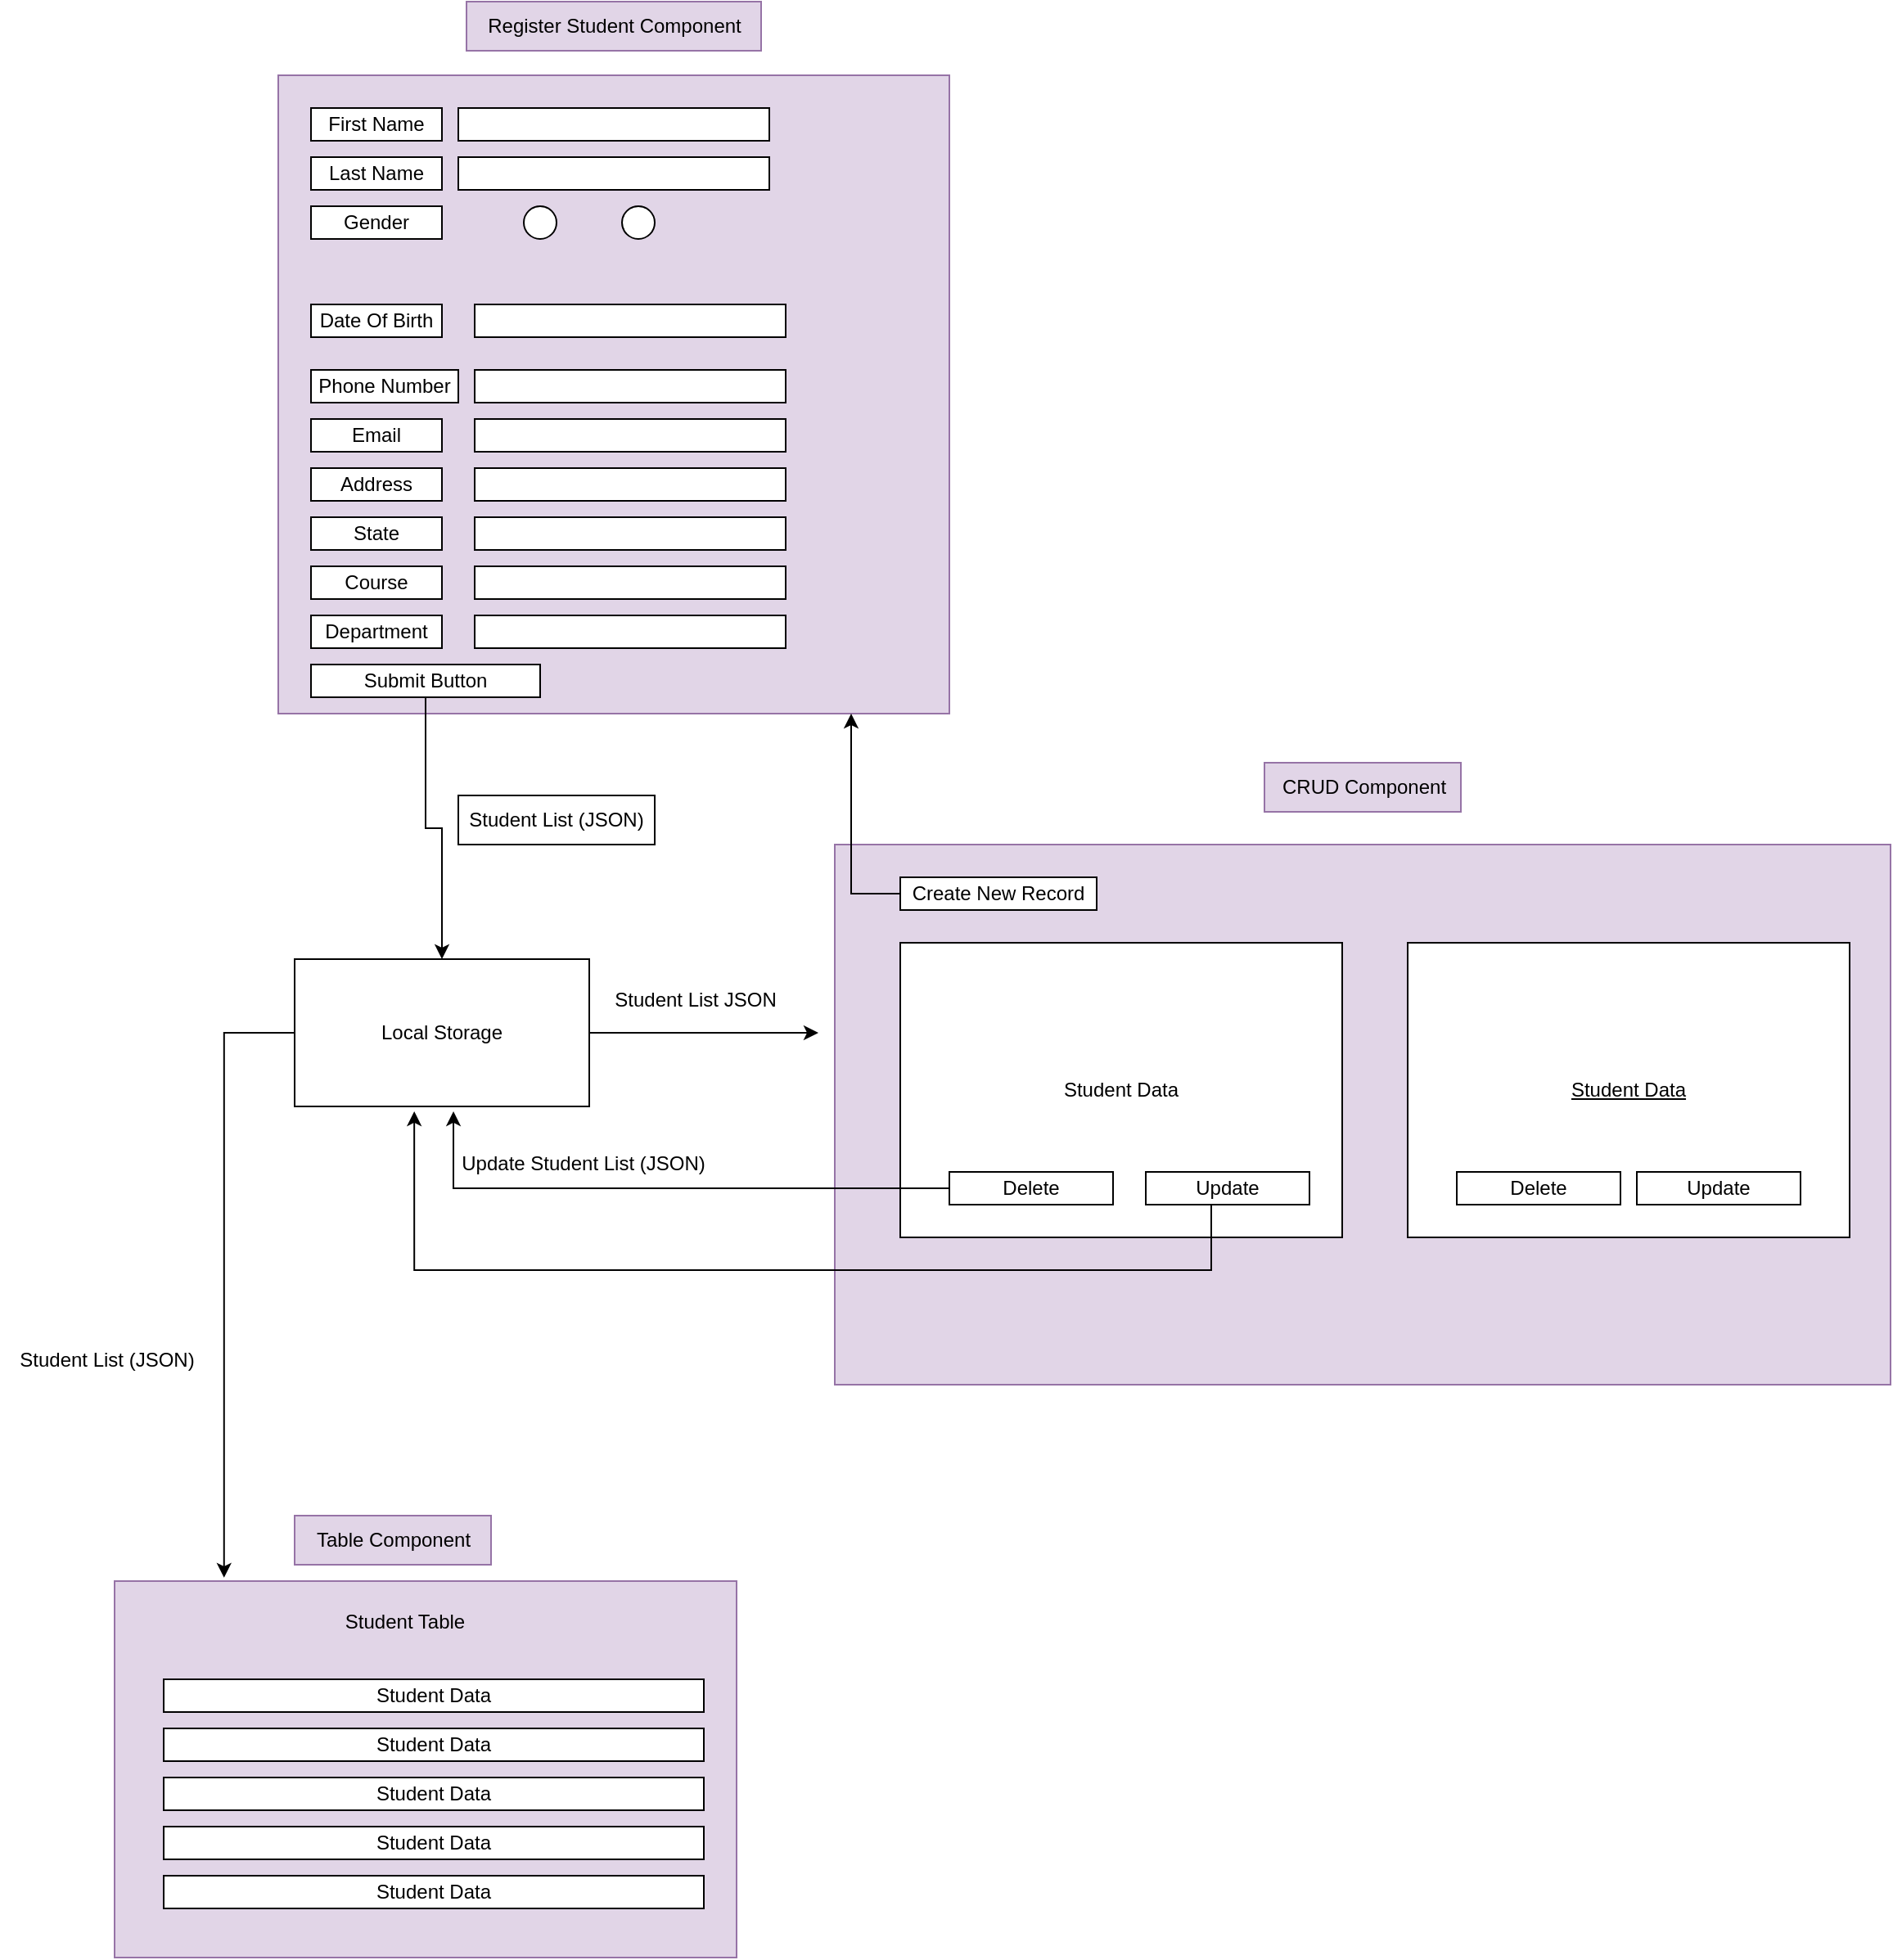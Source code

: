 <mxfile version="20.8.16" type="device"><diagram name="Page-1" id="-xqN1PRCKFjB_trgAAUc"><mxGraphModel dx="2182" dy="606" grid="1" gridSize="10" guides="1" tooltips="1" connect="1" arrows="1" fold="1" page="1" pageScale="1" pageWidth="850" pageHeight="1100" math="0" shadow="0"><root><mxCell id="0"/><mxCell id="1" parent="0"/><mxCell id="BncFJyvL6VB4db1UST1x-1" value="" style="rounded=0;whiteSpace=wrap;html=1;fillColor=#e1d5e7;strokeColor=#9673a6;" parent="1" vertex="1"><mxGeometry x="80" y="70" width="410" height="390" as="geometry"/></mxCell><mxCell id="BncFJyvL6VB4db1UST1x-2" value="First Name" style="rounded=0;whiteSpace=wrap;html=1;" parent="1" vertex="1"><mxGeometry x="100" y="90" width="80" height="20" as="geometry"/></mxCell><mxCell id="BncFJyvL6VB4db1UST1x-3" value="" style="rounded=0;whiteSpace=wrap;html=1;" parent="1" vertex="1"><mxGeometry x="190" y="90" width="190" height="20" as="geometry"/></mxCell><mxCell id="BncFJyvL6VB4db1UST1x-4" value="Last Name" style="rounded=0;whiteSpace=wrap;html=1;" parent="1" vertex="1"><mxGeometry x="100" y="120" width="80" height="20" as="geometry"/></mxCell><mxCell id="BncFJyvL6VB4db1UST1x-5" value="" style="rounded=0;whiteSpace=wrap;html=1;" parent="1" vertex="1"><mxGeometry x="190" y="120" width="190" height="20" as="geometry"/></mxCell><mxCell id="BncFJyvL6VB4db1UST1x-6" value="Gender" style="rounded=0;whiteSpace=wrap;html=1;" parent="1" vertex="1"><mxGeometry x="100" y="150" width="80" height="20" as="geometry"/></mxCell><mxCell id="BncFJyvL6VB4db1UST1x-7" value="" style="ellipse;whiteSpace=wrap;html=1;aspect=fixed;" parent="1" vertex="1"><mxGeometry x="290" y="150" width="20" height="20" as="geometry"/></mxCell><mxCell id="BncFJyvL6VB4db1UST1x-8" value="" style="ellipse;whiteSpace=wrap;html=1;aspect=fixed;" parent="1" vertex="1"><mxGeometry x="230" y="150" width="20" height="20" as="geometry"/></mxCell><mxCell id="BncFJyvL6VB4db1UST1x-9" value="Date Of Birth" style="rounded=0;whiteSpace=wrap;html=1;" parent="1" vertex="1"><mxGeometry x="100" y="210" width="80" height="20" as="geometry"/></mxCell><mxCell id="BncFJyvL6VB4db1UST1x-10" value="" style="rounded=0;whiteSpace=wrap;html=1;" parent="1" vertex="1"><mxGeometry x="200" y="210" width="190" height="20" as="geometry"/></mxCell><mxCell id="BncFJyvL6VB4db1UST1x-17" value="Phone Number" style="rounded=0;whiteSpace=wrap;html=1;" parent="1" vertex="1"><mxGeometry x="100" y="250" width="90" height="20" as="geometry"/></mxCell><mxCell id="BncFJyvL6VB4db1UST1x-18" value="Email" style="rounded=0;whiteSpace=wrap;html=1;" parent="1" vertex="1"><mxGeometry x="100" y="280" width="80" height="20" as="geometry"/></mxCell><mxCell id="BncFJyvL6VB4db1UST1x-19" value="Address" style="rounded=0;whiteSpace=wrap;html=1;" parent="1" vertex="1"><mxGeometry x="100" y="310" width="80" height="20" as="geometry"/></mxCell><mxCell id="BncFJyvL6VB4db1UST1x-21" value="" style="rounded=0;whiteSpace=wrap;html=1;" parent="1" vertex="1"><mxGeometry x="200" y="250" width="190" height="20" as="geometry"/></mxCell><mxCell id="BncFJyvL6VB4db1UST1x-23" value="" style="rounded=0;whiteSpace=wrap;html=1;" parent="1" vertex="1"><mxGeometry x="200" y="280" width="190" height="20" as="geometry"/></mxCell><mxCell id="BncFJyvL6VB4db1UST1x-26" value="" style="rounded=0;whiteSpace=wrap;html=1;" parent="1" vertex="1"><mxGeometry x="200" y="310" width="190" height="20" as="geometry"/></mxCell><mxCell id="BncFJyvL6VB4db1UST1x-28" value="State" style="rounded=0;whiteSpace=wrap;html=1;" parent="1" vertex="1"><mxGeometry x="100" y="340" width="80" height="20" as="geometry"/></mxCell><mxCell id="BncFJyvL6VB4db1UST1x-29" value="Course" style="rounded=0;whiteSpace=wrap;html=1;" parent="1" vertex="1"><mxGeometry x="100" y="370" width="80" height="20" as="geometry"/></mxCell><mxCell id="BncFJyvL6VB4db1UST1x-30" value="Department" style="rounded=0;whiteSpace=wrap;html=1;" parent="1" vertex="1"><mxGeometry x="100" y="400" width="80" height="20" as="geometry"/></mxCell><mxCell id="BncFJyvL6VB4db1UST1x-32" value="" style="rounded=0;whiteSpace=wrap;html=1;" parent="1" vertex="1"><mxGeometry x="200" y="340" width="190" height="20" as="geometry"/></mxCell><mxCell id="BncFJyvL6VB4db1UST1x-33" value="" style="rounded=0;whiteSpace=wrap;html=1;" parent="1" vertex="1"><mxGeometry x="200" y="370" width="190" height="20" as="geometry"/></mxCell><mxCell id="BncFJyvL6VB4db1UST1x-34" value="" style="rounded=0;whiteSpace=wrap;html=1;" parent="1" vertex="1"><mxGeometry x="200" y="400" width="190" height="20" as="geometry"/></mxCell><mxCell id="BncFJyvL6VB4db1UST1x-37" style="edgeStyle=orthogonalEdgeStyle;rounded=0;orthogonalLoop=1;jettySize=auto;html=1;entryX=0.5;entryY=0;entryDx=0;entryDy=0;" parent="1" source="BncFJyvL6VB4db1UST1x-35" target="BncFJyvL6VB4db1UST1x-36" edge="1"><mxGeometry relative="1" as="geometry"><mxPoint x="730" y="240" as="targetPoint"/></mxGeometry></mxCell><mxCell id="BncFJyvL6VB4db1UST1x-35" value="Submit Button" style="rounded=0;whiteSpace=wrap;html=1;" parent="1" vertex="1"><mxGeometry x="100" y="430" width="140" height="20" as="geometry"/></mxCell><mxCell id="BncFJyvL6VB4db1UST1x-64" style="edgeStyle=orthogonalEdgeStyle;rounded=0;orthogonalLoop=1;jettySize=auto;html=1;entryX=0.176;entryY=-0.009;entryDx=0;entryDy=0;entryPerimeter=0;exitX=0;exitY=0.5;exitDx=0;exitDy=0;" parent="1" source="BncFJyvL6VB4db1UST1x-36" target="BncFJyvL6VB4db1UST1x-62" edge="1"><mxGeometry relative="1" as="geometry"><mxPoint x="50" y="950" as="targetPoint"/></mxGeometry></mxCell><mxCell id="BncFJyvL6VB4db1UST1x-77" style="edgeStyle=orthogonalEdgeStyle;rounded=0;orthogonalLoop=1;jettySize=auto;html=1;" parent="1" source="BncFJyvL6VB4db1UST1x-36" edge="1"><mxGeometry relative="1" as="geometry"><mxPoint x="410" y="655" as="targetPoint"/></mxGeometry></mxCell><mxCell id="BncFJyvL6VB4db1UST1x-36" value="Local Storage" style="rounded=0;whiteSpace=wrap;html=1;" parent="1" vertex="1"><mxGeometry x="90" y="610" width="180" height="90" as="geometry"/></mxCell><mxCell id="BncFJyvL6VB4db1UST1x-38" value="Student List (JSON)" style="rounded=0;whiteSpace=wrap;html=1;" parent="1" vertex="1"><mxGeometry x="190" y="510" width="120" height="30" as="geometry"/></mxCell><mxCell id="BncFJyvL6VB4db1UST1x-39" value="" style="rounded=0;whiteSpace=wrap;html=1;fillColor=#e1d5e7;strokeColor=#9673a6;" parent="1" vertex="1"><mxGeometry x="420" y="540" width="645" height="330" as="geometry"/></mxCell><mxCell id="BncFJyvL6VB4db1UST1x-41" style="edgeStyle=orthogonalEdgeStyle;rounded=0;orthogonalLoop=1;jettySize=auto;html=1;" parent="1" source="BncFJyvL6VB4db1UST1x-40" target="BncFJyvL6VB4db1UST1x-1" edge="1"><mxGeometry relative="1" as="geometry"><mxPoint x="500" y="280" as="targetPoint"/><Array as="points"><mxPoint x="430" y="470"/><mxPoint x="430" y="470"/></Array></mxGeometry></mxCell><mxCell id="BncFJyvL6VB4db1UST1x-40" value="Create New Record" style="rounded=0;whiteSpace=wrap;html=1;" parent="1" vertex="1"><mxGeometry x="460" y="560" width="120" height="20" as="geometry"/></mxCell><mxCell id="BncFJyvL6VB4db1UST1x-42" value="Student Data" style="rounded=0;whiteSpace=wrap;html=1;" parent="1" vertex="1"><mxGeometry x="460" y="600" width="270" height="180" as="geometry"/></mxCell><mxCell id="BncFJyvL6VB4db1UST1x-44" value="Student Data" style="rounded=0;whiteSpace=wrap;html=1;fontStyle=4" parent="1" vertex="1"><mxGeometry x="770" y="600" width="270" height="180" as="geometry"/></mxCell><mxCell id="BncFJyvL6VB4db1UST1x-59" style="edgeStyle=orthogonalEdgeStyle;rounded=0;orthogonalLoop=1;jettySize=auto;html=1;entryX=0.539;entryY=1.033;entryDx=0;entryDy=0;entryPerimeter=0;" parent="1" source="BncFJyvL6VB4db1UST1x-46" target="BncFJyvL6VB4db1UST1x-36" edge="1"><mxGeometry relative="1" as="geometry"/></mxCell><mxCell id="BncFJyvL6VB4db1UST1x-46" value="Delete" style="rounded=0;whiteSpace=wrap;html=1;" parent="1" vertex="1"><mxGeometry x="490" y="740" width="100" height="20" as="geometry"/></mxCell><mxCell id="BncFJyvL6VB4db1UST1x-61" style="edgeStyle=orthogonalEdgeStyle;rounded=0;orthogonalLoop=1;jettySize=auto;html=1;exitX=0.5;exitY=1;exitDx=0;exitDy=0;entryX=0.406;entryY=1.033;entryDx=0;entryDy=0;entryPerimeter=0;" parent="1" source="BncFJyvL6VB4db1UST1x-47" target="BncFJyvL6VB4db1UST1x-36" edge="1"><mxGeometry relative="1" as="geometry"><mxPoint x="130" y="720" as="targetPoint"/><Array as="points"><mxPoint x="650" y="760"/><mxPoint x="650" y="800"/><mxPoint x="163" y="800"/></Array></mxGeometry></mxCell><mxCell id="BncFJyvL6VB4db1UST1x-47" value="Update" style="rounded=0;whiteSpace=wrap;html=1;" parent="1" vertex="1"><mxGeometry x="610" y="740" width="100" height="20" as="geometry"/></mxCell><mxCell id="BncFJyvL6VB4db1UST1x-49" value="Delete" style="rounded=0;whiteSpace=wrap;html=1;" parent="1" vertex="1"><mxGeometry x="800" y="740" width="100" height="20" as="geometry"/></mxCell><mxCell id="BncFJyvL6VB4db1UST1x-50" value="Update" style="rounded=0;whiteSpace=wrap;html=1;" parent="1" vertex="1"><mxGeometry x="910" y="740" width="100" height="20" as="geometry"/></mxCell><mxCell id="BncFJyvL6VB4db1UST1x-57" value="CRUD Component&lt;br&gt;" style="text;html=1;align=center;verticalAlign=middle;resizable=0;points=[];autosize=1;strokeColor=#9673a6;fillColor=#e1d5e7;" parent="1" vertex="1"><mxGeometry x="682.5" y="490" width="120" height="30" as="geometry"/></mxCell><mxCell id="BncFJyvL6VB4db1UST1x-58" value="Register Student Component" style="text;html=1;align=center;verticalAlign=middle;resizable=0;points=[];autosize=1;strokeColor=#9673a6;fillColor=#e1d5e7;" parent="1" vertex="1"><mxGeometry x="195" y="25" width="180" height="30" as="geometry"/></mxCell><mxCell id="BncFJyvL6VB4db1UST1x-60" value="Update Student List (JSON)" style="text;html=1;align=center;verticalAlign=middle;resizable=0;points=[];autosize=1;strokeColor=none;fillColor=none;" parent="1" vertex="1"><mxGeometry x="181" y="720" width="170" height="30" as="geometry"/></mxCell><mxCell id="BncFJyvL6VB4db1UST1x-62" value="" style="rounded=0;whiteSpace=wrap;html=1;fillColor=#e1d5e7;strokeColor=#9673a6;" parent="1" vertex="1"><mxGeometry x="-20" y="990" width="380" height="230" as="geometry"/></mxCell><mxCell id="BncFJyvL6VB4db1UST1x-63" value="Table Component" style="text;html=1;align=center;verticalAlign=middle;resizable=0;points=[];autosize=1;strokeColor=#9673a6;fillColor=#e1d5e7;" parent="1" vertex="1"><mxGeometry x="90" y="950" width="120" height="30" as="geometry"/></mxCell><mxCell id="BncFJyvL6VB4db1UST1x-65" value="Student List (JSON)" style="text;html=1;align=center;verticalAlign=middle;resizable=0;points=[];autosize=1;strokeColor=none;fillColor=none;" parent="1" vertex="1"><mxGeometry x="-90" y="840" width="130" height="30" as="geometry"/></mxCell><mxCell id="BncFJyvL6VB4db1UST1x-67" value="Student Table" style="text;html=1;strokeColor=none;fillColor=none;align=center;verticalAlign=middle;whiteSpace=wrap;rounded=0;" parent="1" vertex="1"><mxGeometry x="115" y="1000" width="85" height="30" as="geometry"/></mxCell><mxCell id="BncFJyvL6VB4db1UST1x-68" value="Student Data" style="rounded=0;whiteSpace=wrap;html=1;" parent="1" vertex="1"><mxGeometry x="10" y="1050" width="330" height="20" as="geometry"/></mxCell><mxCell id="BncFJyvL6VB4db1UST1x-69" value="Student Data" style="rounded=0;whiteSpace=wrap;html=1;" parent="1" vertex="1"><mxGeometry x="10" y="1080" width="330" height="20" as="geometry"/></mxCell><mxCell id="BncFJyvL6VB4db1UST1x-70" value="Student Data" style="rounded=0;whiteSpace=wrap;html=1;" parent="1" vertex="1"><mxGeometry x="10" y="1110" width="330" height="20" as="geometry"/></mxCell><mxCell id="BncFJyvL6VB4db1UST1x-71" value="Student Data" style="rounded=0;whiteSpace=wrap;html=1;" parent="1" vertex="1"><mxGeometry x="10" y="1140" width="330" height="20" as="geometry"/></mxCell><mxCell id="BncFJyvL6VB4db1UST1x-72" value="Student Data" style="rounded=0;whiteSpace=wrap;html=1;" parent="1" vertex="1"><mxGeometry x="10" y="1170" width="330" height="20" as="geometry"/></mxCell><mxCell id="BncFJyvL6VB4db1UST1x-79" value="Student List JSON" style="text;html=1;strokeColor=none;fillColor=none;align=center;verticalAlign=middle;whiteSpace=wrap;rounded=0;" parent="1" vertex="1"><mxGeometry x="280" y="620" width="110" height="30" as="geometry"/></mxCell></root></mxGraphModel></diagram></mxfile>